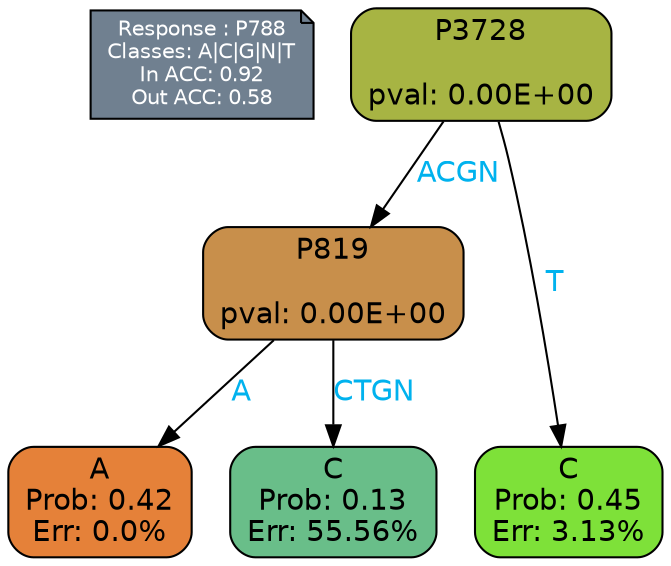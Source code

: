 digraph Tree {
node [shape=box, style="filled, rounded", color="black", fontname=helvetica] ;
graph [ranksep=equally, splines=polylines, bgcolor=transparent, dpi=600] ;
edge [fontname=helvetica] ;
LEGEND [label="Response : P788
Classes: A|C|G|N|T
In ACC: 0.92
Out ACC: 0.58
",shape=note,align=left,style=filled,fillcolor="slategray",fontcolor="white",fontsize=10];1 [label="P3728

pval: 0.00E+00", fillcolor="#a7b443"] ;
2 [label="P819

pval: 0.00E+00", fillcolor="#c88f4b"] ;
3 [label="A
Prob: 0.42
Err: 0.0%", fillcolor="#e58139"] ;
4 [label="C
Prob: 0.13
Err: 55.56%", fillcolor="#69be89"] ;
5 [label="C
Prob: 0.45
Err: 3.13%", fillcolor="#7ee139"] ;
1 -> 2 [label="ACGN",fontcolor=deepskyblue2] ;
1 -> 5 [label="T",fontcolor=deepskyblue2] ;
2 -> 3 [label="A",fontcolor=deepskyblue2] ;
2 -> 4 [label="CTGN",fontcolor=deepskyblue2] ;
{rank = same; 3;4;5;}{rank = same; LEGEND;1;}}